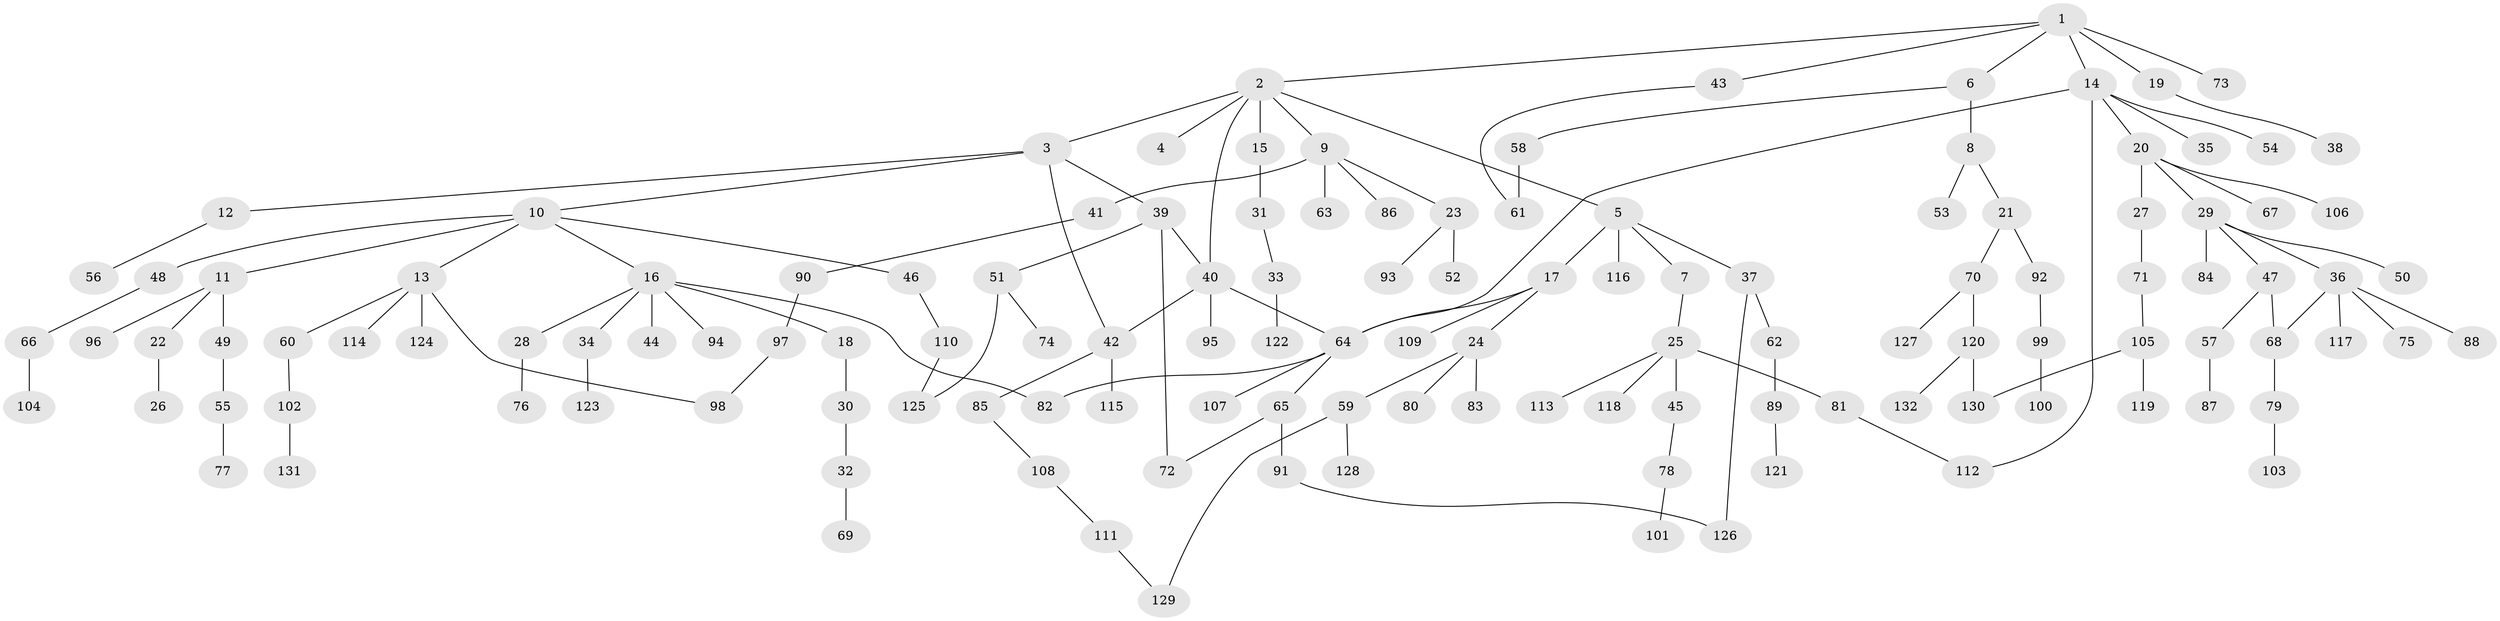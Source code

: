 // coarse degree distribution, {11: 0.019230769230769232, 5: 0.057692307692307696, 1: 0.4807692307692308, 6: 0.019230769230769232, 3: 0.15384615384615385, 7: 0.038461538461538464, 2: 0.19230769230769232, 4: 0.019230769230769232, 9: 0.019230769230769232}
// Generated by graph-tools (version 1.1) at 2025/17/03/04/25 18:17:09]
// undirected, 132 vertices, 145 edges
graph export_dot {
graph [start="1"]
  node [color=gray90,style=filled];
  1;
  2;
  3;
  4;
  5;
  6;
  7;
  8;
  9;
  10;
  11;
  12;
  13;
  14;
  15;
  16;
  17;
  18;
  19;
  20;
  21;
  22;
  23;
  24;
  25;
  26;
  27;
  28;
  29;
  30;
  31;
  32;
  33;
  34;
  35;
  36;
  37;
  38;
  39;
  40;
  41;
  42;
  43;
  44;
  45;
  46;
  47;
  48;
  49;
  50;
  51;
  52;
  53;
  54;
  55;
  56;
  57;
  58;
  59;
  60;
  61;
  62;
  63;
  64;
  65;
  66;
  67;
  68;
  69;
  70;
  71;
  72;
  73;
  74;
  75;
  76;
  77;
  78;
  79;
  80;
  81;
  82;
  83;
  84;
  85;
  86;
  87;
  88;
  89;
  90;
  91;
  92;
  93;
  94;
  95;
  96;
  97;
  98;
  99;
  100;
  101;
  102;
  103;
  104;
  105;
  106;
  107;
  108;
  109;
  110;
  111;
  112;
  113;
  114;
  115;
  116;
  117;
  118;
  119;
  120;
  121;
  122;
  123;
  124;
  125;
  126;
  127;
  128;
  129;
  130;
  131;
  132;
  1 -- 2;
  1 -- 6;
  1 -- 14;
  1 -- 19;
  1 -- 43;
  1 -- 73;
  2 -- 3;
  2 -- 4;
  2 -- 5;
  2 -- 9;
  2 -- 15;
  2 -- 40;
  3 -- 10;
  3 -- 12;
  3 -- 39;
  3 -- 42;
  5 -- 7;
  5 -- 17;
  5 -- 37;
  5 -- 116;
  6 -- 8;
  6 -- 58;
  7 -- 25;
  8 -- 21;
  8 -- 53;
  9 -- 23;
  9 -- 41;
  9 -- 63;
  9 -- 86;
  10 -- 11;
  10 -- 13;
  10 -- 16;
  10 -- 46;
  10 -- 48;
  11 -- 22;
  11 -- 49;
  11 -- 96;
  12 -- 56;
  13 -- 60;
  13 -- 98;
  13 -- 114;
  13 -- 124;
  14 -- 20;
  14 -- 35;
  14 -- 54;
  14 -- 64;
  14 -- 112;
  15 -- 31;
  16 -- 18;
  16 -- 28;
  16 -- 34;
  16 -- 44;
  16 -- 82;
  16 -- 94;
  17 -- 24;
  17 -- 109;
  17 -- 64;
  18 -- 30;
  19 -- 38;
  20 -- 27;
  20 -- 29;
  20 -- 67;
  20 -- 106;
  21 -- 70;
  21 -- 92;
  22 -- 26;
  23 -- 52;
  23 -- 93;
  24 -- 59;
  24 -- 80;
  24 -- 83;
  25 -- 45;
  25 -- 81;
  25 -- 113;
  25 -- 118;
  27 -- 71;
  28 -- 76;
  29 -- 36;
  29 -- 47;
  29 -- 50;
  29 -- 84;
  30 -- 32;
  31 -- 33;
  32 -- 69;
  33 -- 122;
  34 -- 123;
  36 -- 68;
  36 -- 75;
  36 -- 88;
  36 -- 117;
  37 -- 62;
  37 -- 126;
  39 -- 51;
  39 -- 72;
  39 -- 40;
  40 -- 95;
  40 -- 64;
  40 -- 42;
  41 -- 90;
  42 -- 85;
  42 -- 115;
  43 -- 61;
  45 -- 78;
  46 -- 110;
  47 -- 57;
  47 -- 68;
  48 -- 66;
  49 -- 55;
  51 -- 74;
  51 -- 125;
  55 -- 77;
  57 -- 87;
  58 -- 61;
  59 -- 128;
  59 -- 129;
  60 -- 102;
  62 -- 89;
  64 -- 65;
  64 -- 107;
  64 -- 82;
  65 -- 91;
  65 -- 72;
  66 -- 104;
  68 -- 79;
  70 -- 120;
  70 -- 127;
  71 -- 105;
  78 -- 101;
  79 -- 103;
  81 -- 112;
  85 -- 108;
  89 -- 121;
  90 -- 97;
  91 -- 126;
  92 -- 99;
  97 -- 98;
  99 -- 100;
  102 -- 131;
  105 -- 119;
  105 -- 130;
  108 -- 111;
  110 -- 125;
  111 -- 129;
  120 -- 130;
  120 -- 132;
}

